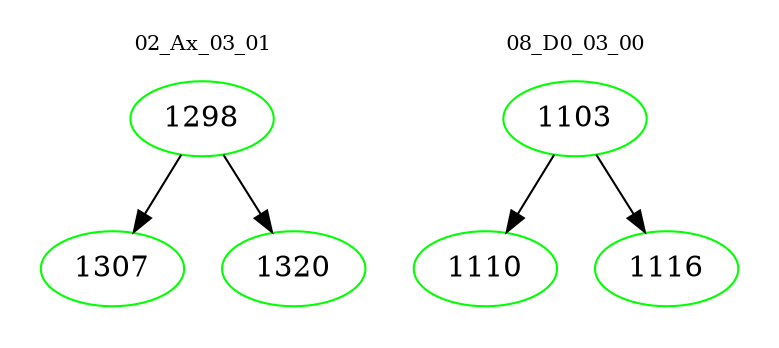 digraph{
subgraph cluster_0 {
color = white
label = "02_Ax_03_01";
fontsize=10;
T0_1298 [label="1298", color="green"]
T0_1298 -> T0_1307 [color="black"]
T0_1307 [label="1307", color="green"]
T0_1298 -> T0_1320 [color="black"]
T0_1320 [label="1320", color="green"]
}
subgraph cluster_1 {
color = white
label = "08_D0_03_00";
fontsize=10;
T1_1103 [label="1103", color="green"]
T1_1103 -> T1_1110 [color="black"]
T1_1110 [label="1110", color="green"]
T1_1103 -> T1_1116 [color="black"]
T1_1116 [label="1116", color="green"]
}
}
